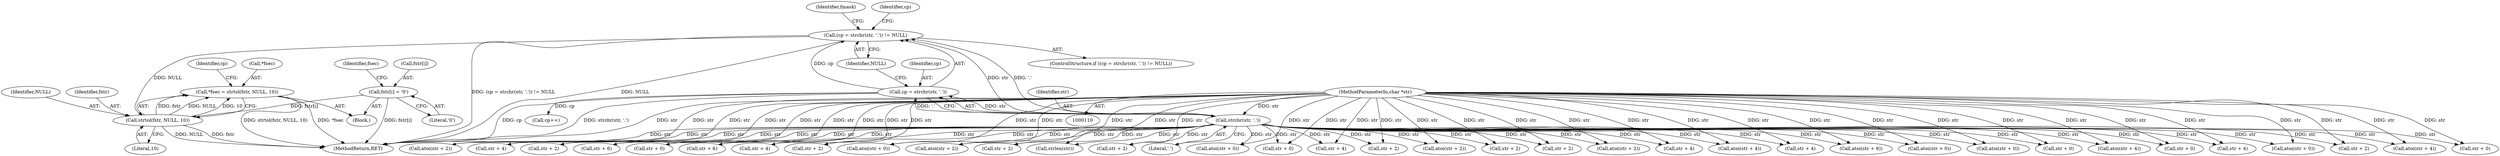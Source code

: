 digraph "0_postgres_4318daecc959886d001a6e79c6ea853e8b1dfb4b_0@pointer" {
"1000160" [label="(Call,*fsec = strtol(fstr, NULL, 10))"];
"1000163" [label="(Call,strtol(fstr, NULL, 10))"];
"1000155" [label="(Call,fstr[i] = '\0')"];
"1000121" [label="(Call,(cp = strchr(str, '.')) != NULL)"];
"1000122" [label="(Call,cp = strchr(str, '.'))"];
"1000124" [label="(Call,strchr(str, '.'))"];
"1000112" [label="(MethodParameterIn,char *str)"];
"1000365" [label="(Call,str + 2)"];
"1000125" [label="(Identifier,str)"];
"1000244" [label="(Call,atoi(str + 4))"];
"1000302" [label="(Call,str + 2)"];
"1000359" [label="(Call,atoi(str + 2))"];
"1000179" [label="(Identifier,fmask)"];
"1000163" [label="(Call,strtol(fstr, NULL, 10))"];
"1000421" [label="(MethodReturn,RET)"];
"1000315" [label="(Call,atoi(str + 0))"];
"1000197" [label="(Call,str + 6)"];
"1000264" [label="(Call,str + 2)"];
"1000120" [label="(ControlStructure,if ((cp = strchr(str, '.')) != NULL))"];
"1000297" [label="(Call,str + 2)"];
"1000166" [label="(Literal,10)"];
"1000196" [label="(Call,atoi(str + 6))"];
"1000127" [label="(Identifier,NULL)"];
"1000225" [label="(Call,str + 0)"];
"1000413" [label="(Call,str + 0)"];
"1000124" [label="(Call,strchr(str, '.'))"];
"1000258" [label="(Call,atoi(str + 2))"];
"1000173" [label="(Call,strlen(str))"];
"1000123" [label="(Identifier,cp)"];
"1000346" [label="(Call,str + 4)"];
"1000156" [label="(Call,fstr[i])"];
"1000398" [label="(Call,atoi(str + 2))"];
"1000131" [label="(Call,cp++)"];
"1000211" [label="(Call,str + 4)"];
"1000272" [label="(Call,atoi(str + 0))"];
"1000112" [label="(MethodParameterIn,char *str)"];
"1000345" [label="(Call,atoi(str + 4))"];
"1000216" [label="(Call,str + 4)"];
"1000159" [label="(Literal,'\0')"];
"1000128" [label="(Block,)"];
"1000165" [label="(Identifier,NULL)"];
"1000224" [label="(Call,atoi(str + 0))"];
"1000259" [label="(Call,str + 2)"];
"1000161" [label="(Call,*fsec)"];
"1000210" [label="(Call,atoi(str + 4))"];
"1000273" [label="(Call,str + 0)"];
"1000360" [label="(Call,str + 2)"];
"1000404" [label="(Call,str + 2)"];
"1000245" [label="(Call,str + 4)"];
"1000296" [label="(Call,atoi(str + 2))"];
"1000250" [label="(Call,str + 4)"];
"1000155" [label="(Call,fstr[i] = '\0')"];
"1000202" [label="(Call,str + 6)"];
"1000169" [label="(Identifier,cp)"];
"1000164" [label="(Identifier,fstr)"];
"1000160" [label="(Call,*fsec = strtol(fstr, NULL, 10))"];
"1000162" [label="(Identifier,fsec)"];
"1000122" [label="(Call,cp = strchr(str, '.'))"];
"1000316" [label="(Call,str + 0)"];
"1000351" [label="(Call,str + 4)"];
"1000126" [label="(Literal,'.')"];
"1000373" [label="(Call,atoi(str + 0))"];
"1000132" [label="(Identifier,cp)"];
"1000399" [label="(Call,str + 2)"];
"1000412" [label="(Call,atoi(str + 0))"];
"1000374" [label="(Call,str + 0)"];
"1000121" [label="(Call,(cp = strchr(str, '.')) != NULL)"];
"1000160" -> "1000128"  [label="AST: "];
"1000160" -> "1000163"  [label="CFG: "];
"1000161" -> "1000160"  [label="AST: "];
"1000163" -> "1000160"  [label="AST: "];
"1000169" -> "1000160"  [label="CFG: "];
"1000160" -> "1000421"  [label="DDG: strtol(fstr, NULL, 10)"];
"1000160" -> "1000421"  [label="DDG: *fsec"];
"1000163" -> "1000160"  [label="DDG: fstr"];
"1000163" -> "1000160"  [label="DDG: NULL"];
"1000163" -> "1000160"  [label="DDG: 10"];
"1000163" -> "1000166"  [label="CFG: "];
"1000164" -> "1000163"  [label="AST: "];
"1000165" -> "1000163"  [label="AST: "];
"1000166" -> "1000163"  [label="AST: "];
"1000163" -> "1000421"  [label="DDG: fstr"];
"1000163" -> "1000421"  [label="DDG: NULL"];
"1000155" -> "1000163"  [label="DDG: fstr[i]"];
"1000121" -> "1000163"  [label="DDG: NULL"];
"1000155" -> "1000128"  [label="AST: "];
"1000155" -> "1000159"  [label="CFG: "];
"1000156" -> "1000155"  [label="AST: "];
"1000159" -> "1000155"  [label="AST: "];
"1000162" -> "1000155"  [label="CFG: "];
"1000155" -> "1000421"  [label="DDG: fstr[i]"];
"1000121" -> "1000120"  [label="AST: "];
"1000121" -> "1000127"  [label="CFG: "];
"1000122" -> "1000121"  [label="AST: "];
"1000127" -> "1000121"  [label="AST: "];
"1000132" -> "1000121"  [label="CFG: "];
"1000179" -> "1000121"  [label="CFG: "];
"1000121" -> "1000421"  [label="DDG: (cp = strchr(str, '.')) != NULL"];
"1000121" -> "1000421"  [label="DDG: NULL"];
"1000122" -> "1000121"  [label="DDG: cp"];
"1000124" -> "1000121"  [label="DDG: str"];
"1000124" -> "1000121"  [label="DDG: '.'"];
"1000122" -> "1000124"  [label="CFG: "];
"1000123" -> "1000122"  [label="AST: "];
"1000124" -> "1000122"  [label="AST: "];
"1000127" -> "1000122"  [label="CFG: "];
"1000122" -> "1000421"  [label="DDG: cp"];
"1000122" -> "1000421"  [label="DDG: strchr(str, '.')"];
"1000124" -> "1000122"  [label="DDG: str"];
"1000124" -> "1000122"  [label="DDG: '.'"];
"1000122" -> "1000131"  [label="DDG: cp"];
"1000124" -> "1000126"  [label="CFG: "];
"1000125" -> "1000124"  [label="AST: "];
"1000126" -> "1000124"  [label="AST: "];
"1000124" -> "1000421"  [label="DDG: str"];
"1000112" -> "1000124"  [label="DDG: str"];
"1000124" -> "1000173"  [label="DDG: str"];
"1000124" -> "1000196"  [label="DDG: str"];
"1000124" -> "1000197"  [label="DDG: str"];
"1000124" -> "1000202"  [label="DDG: str"];
"1000124" -> "1000210"  [label="DDG: str"];
"1000124" -> "1000211"  [label="DDG: str"];
"1000124" -> "1000216"  [label="DDG: str"];
"1000124" -> "1000224"  [label="DDG: str"];
"1000124" -> "1000225"  [label="DDG: str"];
"1000124" -> "1000244"  [label="DDG: str"];
"1000124" -> "1000245"  [label="DDG: str"];
"1000124" -> "1000250"  [label="DDG: str"];
"1000124" -> "1000258"  [label="DDG: str"];
"1000124" -> "1000259"  [label="DDG: str"];
"1000124" -> "1000264"  [label="DDG: str"];
"1000124" -> "1000272"  [label="DDG: str"];
"1000124" -> "1000273"  [label="DDG: str"];
"1000124" -> "1000296"  [label="DDG: str"];
"1000124" -> "1000297"  [label="DDG: str"];
"1000124" -> "1000302"  [label="DDG: str"];
"1000124" -> "1000315"  [label="DDG: str"];
"1000124" -> "1000316"  [label="DDG: str"];
"1000124" -> "1000345"  [label="DDG: str"];
"1000124" -> "1000346"  [label="DDG: str"];
"1000124" -> "1000351"  [label="DDG: str"];
"1000124" -> "1000359"  [label="DDG: str"];
"1000124" -> "1000360"  [label="DDG: str"];
"1000124" -> "1000365"  [label="DDG: str"];
"1000124" -> "1000373"  [label="DDG: str"];
"1000124" -> "1000374"  [label="DDG: str"];
"1000124" -> "1000398"  [label="DDG: str"];
"1000124" -> "1000399"  [label="DDG: str"];
"1000124" -> "1000404"  [label="DDG: str"];
"1000124" -> "1000412"  [label="DDG: str"];
"1000124" -> "1000413"  [label="DDG: str"];
"1000112" -> "1000110"  [label="AST: "];
"1000112" -> "1000421"  [label="DDG: str"];
"1000112" -> "1000173"  [label="DDG: str"];
"1000112" -> "1000196"  [label="DDG: str"];
"1000112" -> "1000197"  [label="DDG: str"];
"1000112" -> "1000202"  [label="DDG: str"];
"1000112" -> "1000210"  [label="DDG: str"];
"1000112" -> "1000211"  [label="DDG: str"];
"1000112" -> "1000216"  [label="DDG: str"];
"1000112" -> "1000224"  [label="DDG: str"];
"1000112" -> "1000225"  [label="DDG: str"];
"1000112" -> "1000244"  [label="DDG: str"];
"1000112" -> "1000245"  [label="DDG: str"];
"1000112" -> "1000250"  [label="DDG: str"];
"1000112" -> "1000258"  [label="DDG: str"];
"1000112" -> "1000259"  [label="DDG: str"];
"1000112" -> "1000264"  [label="DDG: str"];
"1000112" -> "1000272"  [label="DDG: str"];
"1000112" -> "1000273"  [label="DDG: str"];
"1000112" -> "1000296"  [label="DDG: str"];
"1000112" -> "1000297"  [label="DDG: str"];
"1000112" -> "1000302"  [label="DDG: str"];
"1000112" -> "1000315"  [label="DDG: str"];
"1000112" -> "1000316"  [label="DDG: str"];
"1000112" -> "1000345"  [label="DDG: str"];
"1000112" -> "1000346"  [label="DDG: str"];
"1000112" -> "1000351"  [label="DDG: str"];
"1000112" -> "1000359"  [label="DDG: str"];
"1000112" -> "1000360"  [label="DDG: str"];
"1000112" -> "1000365"  [label="DDG: str"];
"1000112" -> "1000373"  [label="DDG: str"];
"1000112" -> "1000374"  [label="DDG: str"];
"1000112" -> "1000398"  [label="DDG: str"];
"1000112" -> "1000399"  [label="DDG: str"];
"1000112" -> "1000404"  [label="DDG: str"];
"1000112" -> "1000412"  [label="DDG: str"];
"1000112" -> "1000413"  [label="DDG: str"];
}
